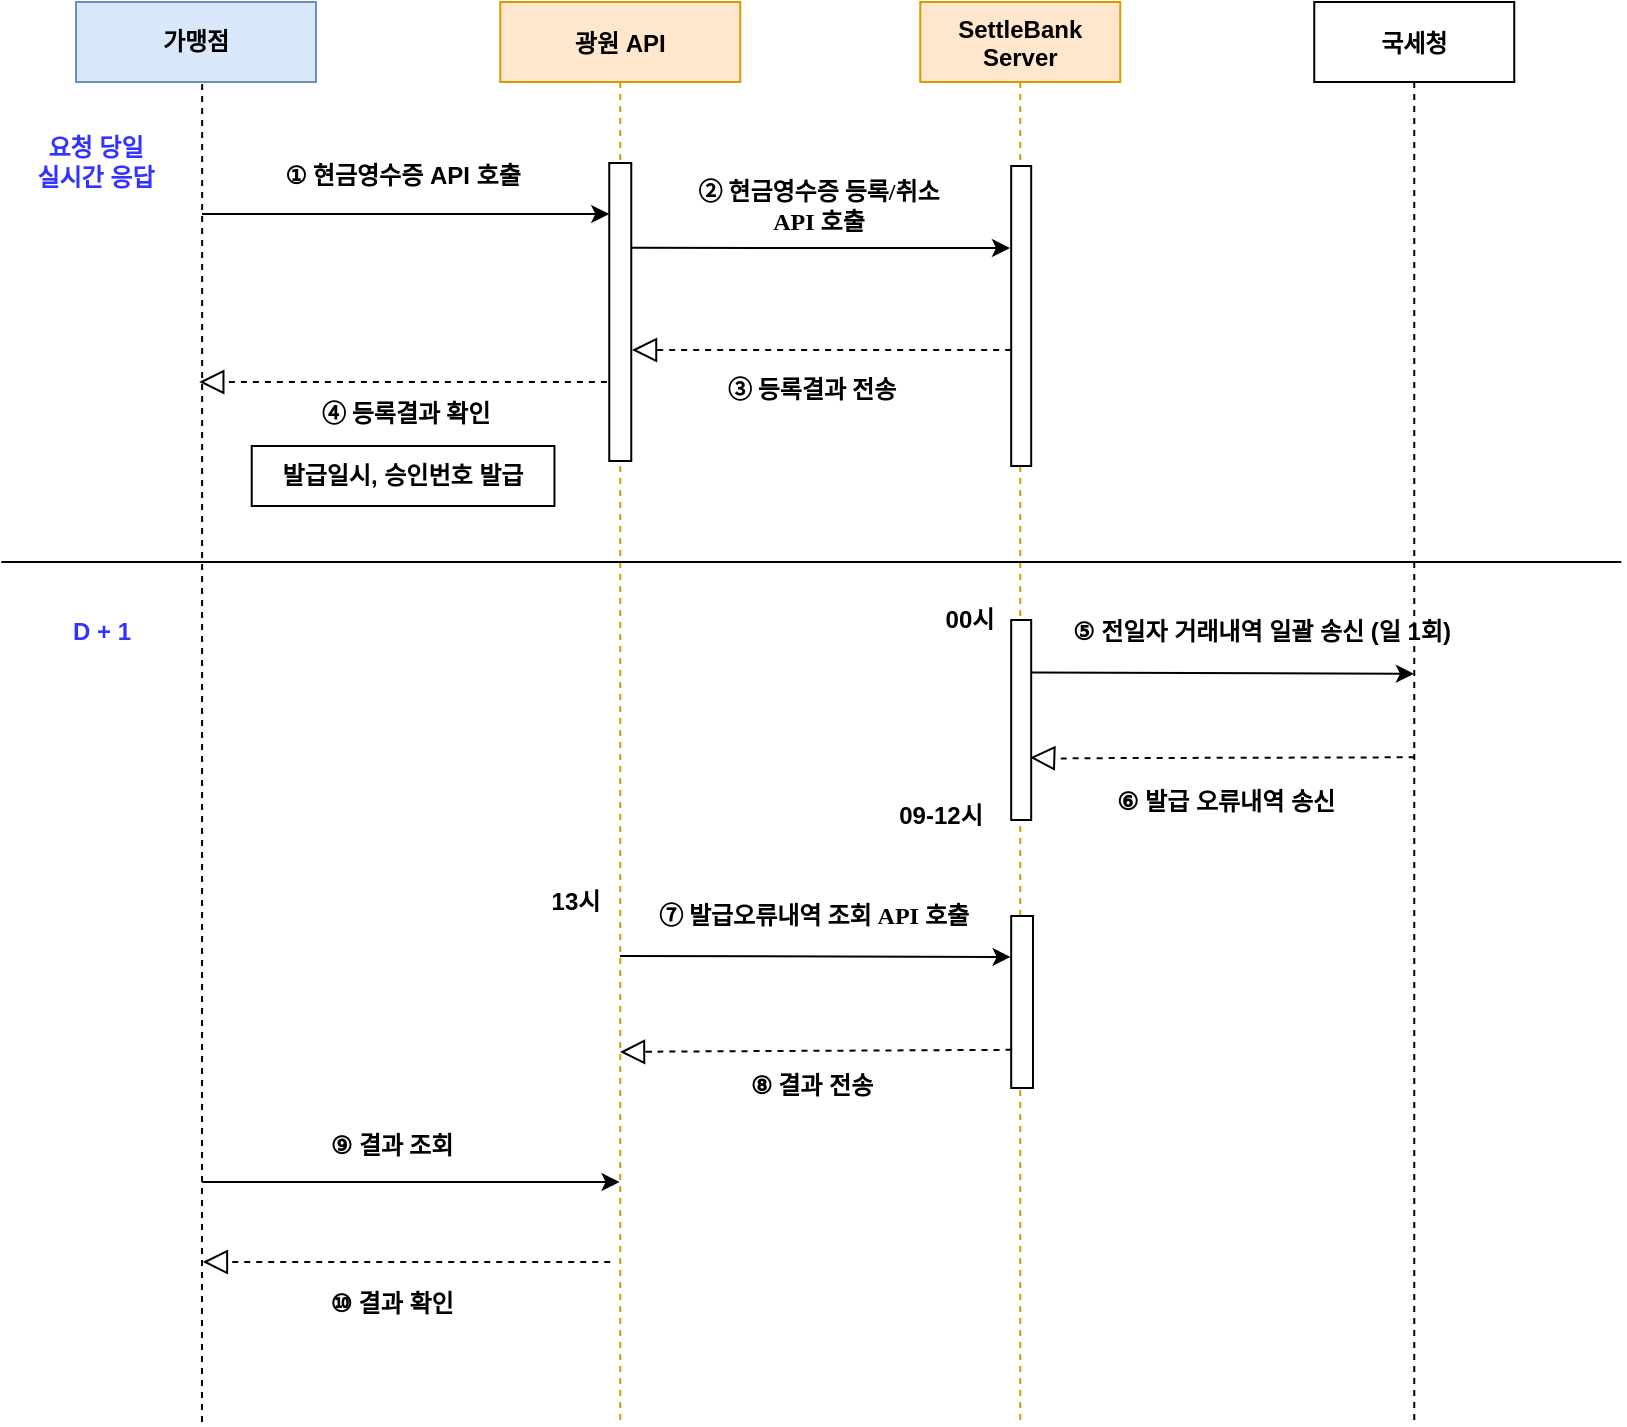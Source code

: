 <mxfile version="13.10.3" type="github">
  <diagram id="m3Fo96L9rzILhU_9K1ed" name="Page-1">
    <mxGraphModel dx="1985" dy="831" grid="0" gridSize="10" guides="1" tooltips="1" connect="1" arrows="1" fold="1" page="0" pageScale="1" pageWidth="1100" pageHeight="850" math="0" shadow="0">
      <root>
        <mxCell id="0" />
        <mxCell id="1" parent="0" />
        <mxCell id="yPERHreIGKtpgYHbTxHh-1" value="광원 API" style="shape=umlLifeline;perimeter=lifelinePerimeter;container=1;collapsible=0;recursiveResize=0;rounded=0;shadow=0;strokeWidth=1;fontSize=12;fontStyle=1;fillColor=#ffe6cc;strokeColor=#d79b00;" vertex="1" parent="1">
          <mxGeometry x="92.13" y="90" width="120" height="710" as="geometry" />
        </mxCell>
        <mxCell id="yPERHreIGKtpgYHbTxHh-3" value="국세청" style="shape=umlLifeline;perimeter=lifelinePerimeter;container=1;collapsible=0;recursiveResize=0;rounded=0;shadow=0;strokeWidth=1;fontSize=12;fontStyle=1" vertex="1" parent="1">
          <mxGeometry x="499.13" y="90" width="100" height="710" as="geometry" />
        </mxCell>
        <mxCell id="yPERHreIGKtpgYHbTxHh-5" value="SettleBank&#xa;Server" style="shape=umlLifeline;perimeter=lifelinePerimeter;container=1;collapsible=0;recursiveResize=0;rounded=0;shadow=0;strokeWidth=1;size=40;fontSize=12;fontStyle=1;fillColor=#ffe6cc;strokeColor=#d79b00;" vertex="1" parent="1">
          <mxGeometry x="302.13" y="90" width="100" height="710" as="geometry" />
        </mxCell>
        <mxCell id="yPERHreIGKtpgYHbTxHh-7" value="" style="points=[];perimeter=orthogonalPerimeter;rounded=0;shadow=0;strokeWidth=1;fontSize=12;fontStyle=1" vertex="1" parent="yPERHreIGKtpgYHbTxHh-5">
          <mxGeometry x="45.46" y="309" width="10" height="100" as="geometry" />
        </mxCell>
        <mxCell id="yPERHreIGKtpgYHbTxHh-10" value="" style="points=[];perimeter=orthogonalPerimeter;rounded=0;shadow=0;strokeWidth=1;fontSize=12;fontStyle=1" vertex="1" parent="yPERHreIGKtpgYHbTxHh-5">
          <mxGeometry x="45.46" y="82" width="10" height="150" as="geometry" />
        </mxCell>
        <mxCell id="yPERHreIGKtpgYHbTxHh-4" value="" style="points=[];perimeter=orthogonalPerimeter;rounded=0;shadow=0;strokeWidth=1;fontSize=12;fontStyle=1" vertex="1" parent="yPERHreIGKtpgYHbTxHh-5">
          <mxGeometry x="45.46" y="457" width="10.91" height="86" as="geometry" />
        </mxCell>
        <mxCell id="yPERHreIGKtpgYHbTxHh-86" value="" style="points=[];perimeter=orthogonalPerimeter;rounded=0;shadow=0;strokeWidth=1;fontSize=12;fontStyle=1" vertex="1" parent="yPERHreIGKtpgYHbTxHh-5">
          <mxGeometry x="-155.5" y="80.5" width="11" height="149" as="geometry" />
        </mxCell>
        <mxCell id="yPERHreIGKtpgYHbTxHh-13" value="&lt;font style=&quot;font-size: 12px&quot;&gt;&lt;span lang=&quot;EN-US&quot; style=&quot;line-height: 125% ; font-family: &amp;#34;맑은 고딕&amp;#34; ; font-size: 12px&quot;&gt;⑥&lt;/span&gt;&amp;nbsp;발급 오류내역 송신&lt;/font&gt;" style="text;html=1;strokeColor=none;fillColor=none;align=center;verticalAlign=middle;whiteSpace=wrap;rounded=0;fontSize=12;fontStyle=1" vertex="1" parent="1">
          <mxGeometry x="380" y="473.5" width="150" height="33" as="geometry" />
        </mxCell>
        <mxCell id="yPERHreIGKtpgYHbTxHh-17" value="" style="endArrow=classic;html=1;entryX=0.483;entryY=0.382;entryDx=0;entryDy=0;entryPerimeter=0;fontSize=12;fontStyle=1;exitX=1.034;exitY=0.153;exitDx=0;exitDy=0;exitPerimeter=0;" edge="1" parent="1">
          <mxGeometry width="50" height="50" relative="1" as="geometry">
            <mxPoint x="358.0" y="425.307" as="sourcePoint" />
            <mxPoint x="548.96" y="425.89" as="targetPoint" />
            <Array as="points" />
          </mxGeometry>
        </mxCell>
        <mxCell id="yPERHreIGKtpgYHbTxHh-18" value="&lt;font style=&quot;font-size: 12px&quot;&gt;&lt;span lang=&quot;EN-US&quot; style=&quot;line-height: 125% ; font-family: &amp;#34;맑은 고딕&amp;#34; ; font-size: 12px&quot;&gt;⑧&amp;nbsp;&lt;/span&gt;결과 전송&lt;br style=&quot;font-size: 12px&quot;&gt;&lt;/font&gt;" style="text;html=1;strokeColor=none;fillColor=none;align=center;verticalAlign=middle;whiteSpace=wrap;rounded=0;fontSize=12;fontStyle=1" vertex="1" parent="1">
          <mxGeometry x="188.64" y="622" width="118" height="20" as="geometry" />
        </mxCell>
        <mxCell id="yPERHreIGKtpgYHbTxHh-20" value="&lt;font style=&quot;font-size: 12px&quot;&gt;⑨&amp;nbsp;&lt;/font&gt;&lt;span style=&quot;font-family: &amp;#34;맑은 고딕&amp;#34;&quot;&gt;결과 조회&lt;/span&gt;" style="text;html=1;strokeColor=none;fillColor=none;align=center;verticalAlign=middle;whiteSpace=wrap;rounded=0;fontSize=12;fontStyle=1" vertex="1" parent="1">
          <mxGeometry x="-26.98" y="652" width="129.76" height="20" as="geometry" />
        </mxCell>
        <mxCell id="yPERHreIGKtpgYHbTxHh-23" value="&lt;font style=&quot;font-size: 12px&quot;&gt;&lt;span lang=&quot;EN-US&quot; style=&quot;line-height: 125% ; font-family: &amp;#34;맑은 고딕&amp;#34; ; font-size: 12px&quot;&gt;⑩&lt;/span&gt;&amp;nbsp;결과 확인&lt;/font&gt;" style="text;html=1;strokeColor=none;fillColor=none;align=center;verticalAlign=middle;whiteSpace=wrap;rounded=0;fontSize=12;fontStyle=1" vertex="1" parent="1">
          <mxGeometry x="-7.1" y="731.1" width="90" height="20" as="geometry" />
        </mxCell>
        <mxCell id="yPERHreIGKtpgYHbTxHh-36" value="" style="startArrow=none;startFill=0;startSize=7;endArrow=block;endFill=0;endSize=10;dashed=1;html=1;fontSize=12;fontStyle=1;" edge="1" parent="1">
          <mxGeometry width="100" relative="1" as="geometry">
            <mxPoint x="147.12" y="720" as="sourcePoint" />
            <mxPoint x="-56.56" y="720" as="targetPoint" />
            <Array as="points">
              <mxPoint x="50.44" y="720" />
            </Array>
          </mxGeometry>
        </mxCell>
        <mxCell id="yPERHreIGKtpgYHbTxHh-39" value="" style="endArrow=classic;html=1;fontSize=12;fontStyle=1;exitX=1.005;exitY=0.268;exitDx=0;exitDy=0;exitPerimeter=0;" edge="1" parent="1">
          <mxGeometry width="50" height="50" relative="1" as="geometry">
            <mxPoint x="157.685" y="212.932" as="sourcePoint" />
            <mxPoint x="347" y="213" as="targetPoint" />
          </mxGeometry>
        </mxCell>
        <mxCell id="yPERHreIGKtpgYHbTxHh-40" value="&lt;span style=&quot;font-family: &amp;#34;맑은 고딕&amp;#34;&quot;&gt;②&amp;nbsp;&lt;/span&gt;&lt;font face=&quot;맑은 고딕&quot;&gt;현금영수증 등록/취소 API 호출&lt;/font&gt;" style="text;html=1;strokeColor=none;fillColor=none;align=center;verticalAlign=middle;whiteSpace=wrap;rounded=0;fontSize=12;fontStyle=1" vertex="1" parent="1">
          <mxGeometry x="179.11" y="182" width="145.06" height="20" as="geometry" />
        </mxCell>
        <mxCell id="yPERHreIGKtpgYHbTxHh-46" value="&lt;font style=&quot;font-size: 12px&quot;&gt;&lt;span lang=&quot;EN-US&quot; style=&quot;line-height: 125% ; font-family: &amp;#34;맑은 고딕&amp;#34; ; font-size: 12px&quot;&gt;①&amp;nbsp;&lt;/span&gt;현금영수증 API 호출&lt;/font&gt;" style="text;html=1;strokeColor=none;fillColor=none;align=center;verticalAlign=middle;whiteSpace=wrap;rounded=0;fontSize=12;fontStyle=1" vertex="1" parent="1">
          <mxGeometry x="-32" y="167" width="151.09" height="20" as="geometry" />
        </mxCell>
        <mxCell id="yPERHreIGKtpgYHbTxHh-47" value="" style="endArrow=classic;html=1;fontSize=12;fontStyle=1;" edge="1" parent="1">
          <mxGeometry width="50" height="50" relative="1" as="geometry">
            <mxPoint x="-57" y="196" as="sourcePoint" />
            <mxPoint x="146.63" y="196" as="targetPoint" />
            <Array as="points">
              <mxPoint x="-57" y="196" />
              <mxPoint x="-57" y="196" />
              <mxPoint x="23" y="196" />
            </Array>
          </mxGeometry>
        </mxCell>
        <mxCell id="yPERHreIGKtpgYHbTxHh-48" value="&lt;font style=&quot;font-size: 12px&quot;&gt;&lt;span lang=&quot;EN-US&quot; style=&quot;line-height: 125% ; font-family: &amp;#34;맑은 고딕&amp;#34; ; font-size: 12px&quot;&gt;④ 등록결과 확인&lt;/span&gt;&lt;/font&gt;" style="text;html=1;strokeColor=none;fillColor=none;align=center;verticalAlign=middle;whiteSpace=wrap;rounded=0;fontSize=12;fontStyle=1" vertex="1" parent="1">
          <mxGeometry x="-30.54" y="286" width="151.63" height="20" as="geometry" />
        </mxCell>
        <mxCell id="yPERHreIGKtpgYHbTxHh-52" value="&lt;b&gt;가맹점&lt;/b&gt;" style="rounded=0;whiteSpace=wrap;html=1;fillColor=#dae8fc;strokeColor=#6c8ebf;" vertex="1" parent="1">
          <mxGeometry x="-120.0" y="90" width="120" height="40" as="geometry" />
        </mxCell>
        <mxCell id="yPERHreIGKtpgYHbTxHh-55" value="&lt;font color=&quot;#3333ff&quot;&gt;&lt;b&gt;요청 당일&lt;br&gt;실시간 응답&lt;/b&gt;&lt;/font&gt;" style="text;html=1;strokeColor=none;fillColor=none;align=center;verticalAlign=middle;whiteSpace=wrap;rounded=0;" vertex="1" parent="1">
          <mxGeometry x="-150" y="160" width="80" height="20" as="geometry" />
        </mxCell>
        <mxCell id="yPERHreIGKtpgYHbTxHh-58" value="&lt;b&gt;&lt;font color=&quot;#3333ff&quot;&gt;D + 1&lt;/font&gt;&lt;/b&gt;" style="text;html=1;strokeColor=none;fillColor=none;align=center;verticalAlign=middle;whiteSpace=wrap;rounded=0;" vertex="1" parent="1">
          <mxGeometry x="-147.36" y="395" width="80" height="20" as="geometry" />
        </mxCell>
        <mxCell id="yPERHreIGKtpgYHbTxHh-59" value="&lt;span style=&quot;font-size: 12px&quot;&gt;발급일시, 승인번호 발급&lt;br style=&quot;font-size: 12px&quot;&gt;&lt;/span&gt;" style="rounded=0;whiteSpace=wrap;html=1;fontSize=12;fontStyle=1" vertex="1" parent="1">
          <mxGeometry x="-32.14" y="312" width="151.37" height="30" as="geometry" />
        </mxCell>
        <mxCell id="yPERHreIGKtpgYHbTxHh-63" value="" style="startArrow=none;startFill=0;startSize=7;endArrow=block;endFill=0;endSize=10;dashed=1;html=1;fontSize=12;fontStyle=1;exitX=0.02;exitY=0.396;exitDx=0;exitDy=0;exitPerimeter=0;" edge="1" parent="1">
          <mxGeometry width="100" relative="1" as="geometry">
            <mxPoint x="145.44" y="280.004" as="sourcePoint" />
            <mxPoint x="-58.38" y="280.0" as="targetPoint" />
            <Array as="points">
              <mxPoint x="15.16" y="280" />
            </Array>
          </mxGeometry>
        </mxCell>
        <mxCell id="yPERHreIGKtpgYHbTxHh-67" value="" style="endArrow=none;html=1;" edge="1" parent="1">
          <mxGeometry width="50" height="50" relative="1" as="geometry">
            <mxPoint x="-157.36" y="370" as="sourcePoint" />
            <mxPoint x="652.64" y="370" as="targetPoint" />
          </mxGeometry>
        </mxCell>
        <mxCell id="yPERHreIGKtpgYHbTxHh-71" value="" style="startArrow=none;startFill=0;startSize=7;endArrow=block;endFill=0;endSize=10;dashed=1;html=1;fontSize=12;fontStyle=1;" edge="1" parent="1">
          <mxGeometry width="100" relative="1" as="geometry">
            <mxPoint x="347.59" y="264" as="sourcePoint" />
            <mxPoint x="158" y="264" as="targetPoint" />
            <Array as="points">
              <mxPoint x="231.54" y="264" />
            </Array>
          </mxGeometry>
        </mxCell>
        <mxCell id="yPERHreIGKtpgYHbTxHh-72" value="&lt;font style=&quot;font-size: 12px&quot;&gt;&lt;span lang=&quot;EN-US&quot; style=&quot;line-height: 125% ; font-family: &amp;#34;맑은 고딕&amp;#34; ; font-size: 12px&quot;&gt;③ 등록결과 전송&lt;/span&gt;&lt;/font&gt;" style="text;html=1;strokeColor=none;fillColor=none;align=center;verticalAlign=middle;whiteSpace=wrap;rounded=0;fontSize=12;fontStyle=1" vertex="1" parent="1">
          <mxGeometry x="171.83" y="274" width="151.63" height="20" as="geometry" />
        </mxCell>
        <mxCell id="yPERHreIGKtpgYHbTxHh-73" value="&lt;font style=&quot;font-size: 12px&quot;&gt;&lt;span lang=&quot;EN-US&quot; style=&quot;line-height: 125% ; font-family: &amp;#34;맑은 고딕&amp;#34; ; font-size: 12px&quot;&gt;⑤&lt;/span&gt;&amp;nbsp;전일자 거래내역 일괄 송신 (일 1회)&lt;/font&gt;" style="text;html=1;strokeColor=none;fillColor=none;align=center;verticalAlign=middle;whiteSpace=wrap;rounded=0;fontSize=12;fontStyle=1" vertex="1" parent="1">
          <mxGeometry x="362" y="388.5" width="221.68" height="33" as="geometry" />
        </mxCell>
        <mxCell id="yPERHreIGKtpgYHbTxHh-74" value="&lt;b&gt;00시&lt;/b&gt;" style="text;html=1;strokeColor=none;fillColor=none;align=center;verticalAlign=middle;whiteSpace=wrap;rounded=0;" vertex="1" parent="1">
          <mxGeometry x="307.13" y="388.5" width="40" height="20" as="geometry" />
        </mxCell>
        <mxCell id="yPERHreIGKtpgYHbTxHh-75" value="" style="startArrow=none;startFill=0;startSize=7;endArrow=block;endFill=0;endSize=10;dashed=1;html=1;fontSize=12;fontStyle=1;exitX=0.502;exitY=0.539;exitDx=0;exitDy=0;exitPerimeter=0;" edge="1" parent="1">
          <mxGeometry width="100" relative="1" as="geometry">
            <mxPoint x="549.33" y="467.64" as="sourcePoint" />
            <mxPoint x="357.05" y="467.75" as="targetPoint" />
            <Array as="points">
              <mxPoint x="378.99" y="468.11" />
              <mxPoint x="374.05" y="468.25" />
            </Array>
          </mxGeometry>
        </mxCell>
        <mxCell id="yPERHreIGKtpgYHbTxHh-76" value="" style="endArrow=classic;html=1;fontSize=12;fontStyle=1;entryX=-0.028;entryY=0.145;entryDx=0;entryDy=0;entryPerimeter=0;" edge="1" parent="1">
          <mxGeometry width="50" height="50" relative="1" as="geometry">
            <mxPoint x="152.02" y="567" as="sourcePoint" />
            <mxPoint x="347.285" y="567.47" as="targetPoint" />
          </mxGeometry>
        </mxCell>
        <mxCell id="yPERHreIGKtpgYHbTxHh-77" value="&lt;span style=&quot;font-family: &amp;#34;맑은 고딕&amp;#34;&quot;&gt;⑦&amp;nbsp;&lt;/span&gt;&lt;font face=&quot;맑은 고딕&quot;&gt;발급오류내역 조회 API 호출&lt;/font&gt;" style="text;html=1;strokeColor=none;fillColor=none;align=center;verticalAlign=middle;whiteSpace=wrap;rounded=0;fontSize=12;fontStyle=1" vertex="1" parent="1">
          <mxGeometry x="154.26" y="537" width="189.72" height="20" as="geometry" />
        </mxCell>
        <mxCell id="yPERHreIGKtpgYHbTxHh-78" value="&lt;b&gt;13시&lt;/b&gt;" style="text;html=1;strokeColor=none;fillColor=none;align=center;verticalAlign=middle;whiteSpace=wrap;rounded=0;" vertex="1" parent="1">
          <mxGeometry x="110" y="530" width="40" height="20" as="geometry" />
        </mxCell>
        <mxCell id="yPERHreIGKtpgYHbTxHh-79" value="" style="startArrow=none;startFill=0;startSize=7;endArrow=block;endFill=0;endSize=10;dashed=1;html=1;fontSize=12;fontStyle=1;exitX=0.015;exitY=0.778;exitDx=0;exitDy=0;exitPerimeter=0;" edge="1" parent="1" source="yPERHreIGKtpgYHbTxHh-4">
          <mxGeometry width="100" relative="1" as="geometry">
            <mxPoint x="344" y="614" as="sourcePoint" />
            <mxPoint x="152" y="615" as="targetPoint" />
            <Array as="points">
              <mxPoint x="173.44" y="614.78" />
              <mxPoint x="168.5" y="614.92" />
            </Array>
          </mxGeometry>
        </mxCell>
        <mxCell id="yPERHreIGKtpgYHbTxHh-82" value="" style="endArrow=none;dashed=1;html=1;fontSize=12;fontStyle=1;entryX=0.509;entryY=0.991;entryDx=0;entryDy=0;entryPerimeter=0;" edge="1" parent="1">
          <mxGeometry width="50" height="50" relative="1" as="geometry">
            <mxPoint x="-57" y="800" as="sourcePoint" />
            <mxPoint x="-56.92" y="129.64" as="targetPoint" />
          </mxGeometry>
        </mxCell>
        <mxCell id="yPERHreIGKtpgYHbTxHh-84" value="" style="endArrow=classic;html=1;fontSize=12;fontStyle=1;entryX=0.497;entryY=0.831;entryDx=0;entryDy=0;entryPerimeter=0;" edge="1" parent="1" target="yPERHreIGKtpgYHbTxHh-1">
          <mxGeometry width="50" height="50" relative="1" as="geometry">
            <mxPoint x="-57" y="680" as="sourcePoint" />
            <mxPoint x="149" y="680" as="targetPoint" />
          </mxGeometry>
        </mxCell>
        <mxCell id="yPERHreIGKtpgYHbTxHh-85" value="&lt;b&gt;09-12시&lt;/b&gt;" style="text;html=1;strokeColor=none;fillColor=none;align=center;verticalAlign=middle;whiteSpace=wrap;rounded=0;" vertex="1" parent="1">
          <mxGeometry x="278.19" y="486.5" width="68.94" height="20" as="geometry" />
        </mxCell>
      </root>
    </mxGraphModel>
  </diagram>
</mxfile>
